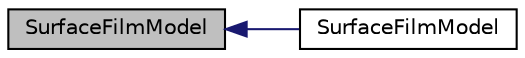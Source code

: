 digraph "SurfaceFilmModel"
{
  bgcolor="transparent";
  edge [fontname="Helvetica",fontsize="10",labelfontname="Helvetica",labelfontsize="10"];
  node [fontname="Helvetica",fontsize="10",shape=record];
  rankdir="LR";
  Node1 [label="SurfaceFilmModel",height=0.2,width=0.4,color="black", fillcolor="grey75", style="filled", fontcolor="black"];
  Node1 -> Node2 [dir="back",color="midnightblue",fontsize="10",style="solid",fontname="Helvetica"];
  Node2 [label="SurfaceFilmModel",height=0.2,width=0.4,color="black",URL="$a02566.html#ac6f8c3fdb9f6c249566d60d79fda2f94",tooltip="Construct from components. "];
}
